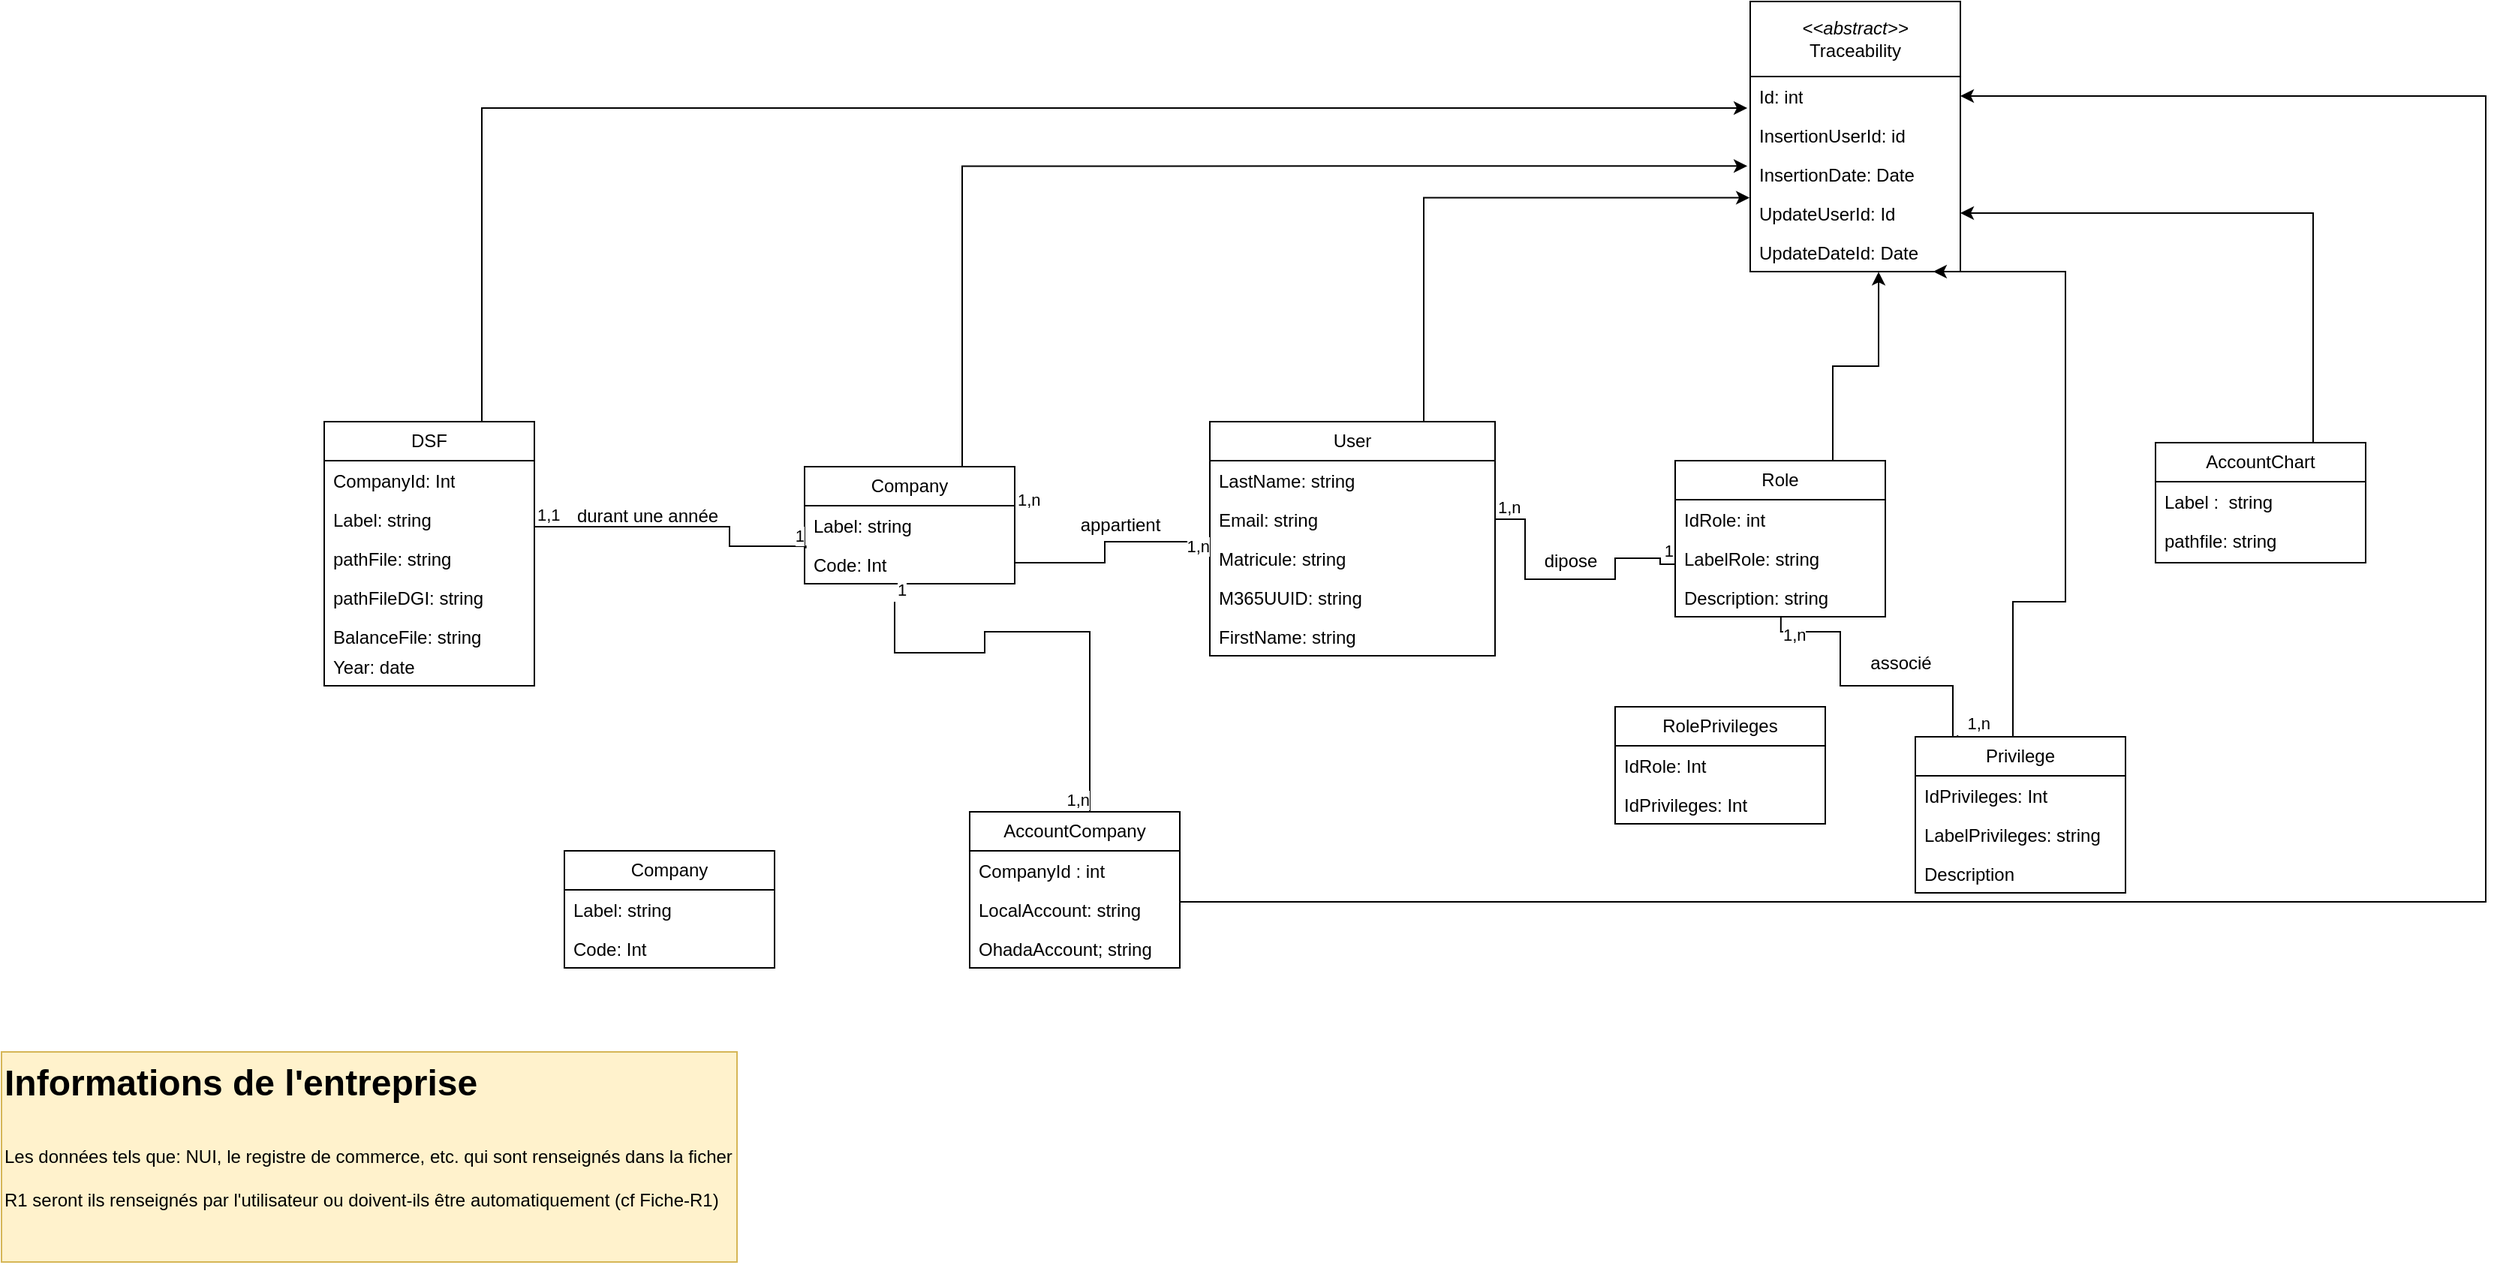 <mxfile version="26.0.6" pages="2">
  <diagram name="Diagramme_classe" id="7MDsHlNS_oWnuv8b-3D8">
    <mxGraphModel dx="3370" dy="1424" grid="1" gridSize="10" guides="1" tooltips="1" connect="1" arrows="1" fold="1" page="1" pageScale="1" pageWidth="850" pageHeight="1100" math="0" shadow="0">
      <root>
        <mxCell id="0" />
        <mxCell id="1" parent="0" />
        <mxCell id="QVOoM_U937RfzUmHjGtb-1" value="User" style="swimlane;fontStyle=0;childLayout=stackLayout;horizontal=1;startSize=26;fillColor=none;horizontalStack=0;resizeParent=1;resizeParentMax=0;resizeLast=0;collapsible=1;marginBottom=0;whiteSpace=wrap;html=1;" parent="1" vertex="1">
          <mxGeometry x="10" y="300" width="190" height="156" as="geometry">
            <mxRectangle x="90" y="150" width="70" height="30" as="alternateBounds" />
          </mxGeometry>
        </mxCell>
        <mxCell id="QVOoM_U937RfzUmHjGtb-3" value="LastName: string" style="text;strokeColor=none;fillColor=none;align=left;verticalAlign=top;spacingLeft=4;spacingRight=4;overflow=hidden;rotatable=0;points=[[0,0.5],[1,0.5]];portConstraint=eastwest;whiteSpace=wrap;html=1;" parent="QVOoM_U937RfzUmHjGtb-1" vertex="1">
          <mxGeometry y="26" width="190" height="26" as="geometry" />
        </mxCell>
        <mxCell id="QVOoM_U937RfzUmHjGtb-4" value="Email: string" style="text;strokeColor=none;fillColor=none;align=left;verticalAlign=top;spacingLeft=4;spacingRight=4;overflow=hidden;rotatable=0;points=[[0,0.5],[1,0.5]];portConstraint=eastwest;whiteSpace=wrap;html=1;" parent="QVOoM_U937RfzUmHjGtb-1" vertex="1">
          <mxGeometry y="52" width="190" height="26" as="geometry" />
        </mxCell>
        <mxCell id="QVOoM_U937RfzUmHjGtb-5" value="Matricule: string" style="text;strokeColor=none;fillColor=none;align=left;verticalAlign=top;spacingLeft=4;spacingRight=4;overflow=hidden;rotatable=0;points=[[0,0.5],[1,0.5]];portConstraint=eastwest;whiteSpace=wrap;html=1;" parent="QVOoM_U937RfzUmHjGtb-1" vertex="1">
          <mxGeometry y="78" width="190" height="26" as="geometry" />
        </mxCell>
        <mxCell id="QVOoM_U937RfzUmHjGtb-6" value="M365UUID: string" style="text;strokeColor=none;fillColor=none;align=left;verticalAlign=top;spacingLeft=4;spacingRight=4;overflow=hidden;rotatable=0;points=[[0,0.5],[1,0.5]];portConstraint=eastwest;whiteSpace=wrap;html=1;" parent="QVOoM_U937RfzUmHjGtb-1" vertex="1">
          <mxGeometry y="104" width="190" height="26" as="geometry" />
        </mxCell>
        <mxCell id="QVOoM_U937RfzUmHjGtb-7" value="FirstName: string" style="text;strokeColor=none;fillColor=none;align=left;verticalAlign=top;spacingLeft=4;spacingRight=4;overflow=hidden;rotatable=0;points=[[0,0.5],[1,0.5]];portConstraint=eastwest;whiteSpace=wrap;html=1;" parent="QVOoM_U937RfzUmHjGtb-1" vertex="1">
          <mxGeometry y="130" width="190" height="26" as="geometry" />
        </mxCell>
        <mxCell id="QVOoM_U937RfzUmHjGtb-8" value="Company" style="swimlane;fontStyle=0;childLayout=stackLayout;horizontal=1;startSize=26;fillColor=none;horizontalStack=0;resizeParent=1;resizeParentMax=0;resizeLast=0;collapsible=1;marginBottom=0;whiteSpace=wrap;html=1;" parent="1" vertex="1">
          <mxGeometry x="-260" y="330" width="140" height="78" as="geometry" />
        </mxCell>
        <mxCell id="QVOoM_U937RfzUmHjGtb-9" value="Label: string" style="text;strokeColor=none;fillColor=none;align=left;verticalAlign=top;spacingLeft=4;spacingRight=4;overflow=hidden;rotatable=0;points=[[0,0.5],[1,0.5]];portConstraint=eastwest;whiteSpace=wrap;html=1;" parent="QVOoM_U937RfzUmHjGtb-8" vertex="1">
          <mxGeometry y="26" width="140" height="26" as="geometry" />
        </mxCell>
        <mxCell id="QVOoM_U937RfzUmHjGtb-10" value="Code: Int" style="text;strokeColor=none;fillColor=none;align=left;verticalAlign=top;spacingLeft=4;spacingRight=4;overflow=hidden;rotatable=0;points=[[0,0.5],[1,0.5]];portConstraint=eastwest;whiteSpace=wrap;html=1;" parent="QVOoM_U937RfzUmHjGtb-8" vertex="1">
          <mxGeometry y="52" width="140" height="26" as="geometry" />
        </mxCell>
        <mxCell id="QVOoM_U937RfzUmHjGtb-15" value="Role" style="swimlane;fontStyle=0;childLayout=stackLayout;horizontal=1;startSize=26;fillColor=none;horizontalStack=0;resizeParent=1;resizeParentMax=0;resizeLast=0;collapsible=1;marginBottom=0;whiteSpace=wrap;html=1;" parent="1" vertex="1">
          <mxGeometry x="320" y="326" width="140" height="104" as="geometry" />
        </mxCell>
        <mxCell id="QVOoM_U937RfzUmHjGtb-16" value="IdRole: int" style="text;strokeColor=none;fillColor=none;align=left;verticalAlign=top;spacingLeft=4;spacingRight=4;overflow=hidden;rotatable=0;points=[[0,0.5],[1,0.5]];portConstraint=eastwest;whiteSpace=wrap;html=1;" parent="QVOoM_U937RfzUmHjGtb-15" vertex="1">
          <mxGeometry y="26" width="140" height="26" as="geometry" />
        </mxCell>
        <mxCell id="QVOoM_U937RfzUmHjGtb-36" value="LabelRole: string" style="text;strokeColor=none;fillColor=none;align=left;verticalAlign=top;spacingLeft=4;spacingRight=4;overflow=hidden;rotatable=0;points=[[0,0.5],[1,0.5]];portConstraint=eastwest;whiteSpace=wrap;html=1;" parent="QVOoM_U937RfzUmHjGtb-15" vertex="1">
          <mxGeometry y="52" width="140" height="26" as="geometry" />
        </mxCell>
        <mxCell id="QVOoM_U937RfzUmHjGtb-17" value="Description: string" style="text;strokeColor=none;fillColor=none;align=left;verticalAlign=top;spacingLeft=4;spacingRight=4;overflow=hidden;rotatable=0;points=[[0,0.5],[1,0.5]];portConstraint=eastwest;whiteSpace=wrap;html=1;" parent="QVOoM_U937RfzUmHjGtb-15" vertex="1">
          <mxGeometry y="78" width="140" height="26" as="geometry" />
        </mxCell>
        <mxCell id="UM3PU0FHHRPpxxZCHTmH-22" style="edgeStyle=orthogonalEdgeStyle;rounded=0;orthogonalLoop=1;jettySize=auto;html=1;exitX=0.75;exitY=0;exitDx=0;exitDy=0;entryX=0.871;entryY=1;entryDx=0;entryDy=0;entryPerimeter=0;" parent="1" source="QVOoM_U937RfzUmHjGtb-22" target="QVOoM_U937RfzUmHjGtb-48" edge="1">
          <mxGeometry relative="1" as="geometry">
            <Array as="points">
              <mxPoint x="545" y="420" />
              <mxPoint x="580" y="420" />
              <mxPoint x="580" y="200" />
            </Array>
          </mxGeometry>
        </mxCell>
        <mxCell id="QVOoM_U937RfzUmHjGtb-22" value="Privilege" style="swimlane;fontStyle=0;childLayout=stackLayout;horizontal=1;startSize=26;fillColor=none;horizontalStack=0;resizeParent=1;resizeParentMax=0;resizeLast=0;collapsible=1;marginBottom=0;whiteSpace=wrap;html=1;" parent="1" vertex="1">
          <mxGeometry x="480" y="510" width="140" height="104" as="geometry" />
        </mxCell>
        <mxCell id="QVOoM_U937RfzUmHjGtb-23" value="IdPrivileges: Int" style="text;strokeColor=none;fillColor=none;align=left;verticalAlign=top;spacingLeft=4;spacingRight=4;overflow=hidden;rotatable=0;points=[[0,0.5],[1,0.5]];portConstraint=eastwest;whiteSpace=wrap;html=1;" parent="QVOoM_U937RfzUmHjGtb-22" vertex="1">
          <mxGeometry y="26" width="140" height="26" as="geometry" />
        </mxCell>
        <mxCell id="QVOoM_U937RfzUmHjGtb-37" value="LabelPrivileges: string" style="text;strokeColor=none;fillColor=none;align=left;verticalAlign=top;spacingLeft=4;spacingRight=4;overflow=hidden;rotatable=0;points=[[0,0.5],[1,0.5]];portConstraint=eastwest;whiteSpace=wrap;html=1;" parent="QVOoM_U937RfzUmHjGtb-22" vertex="1">
          <mxGeometry y="52" width="140" height="26" as="geometry" />
        </mxCell>
        <mxCell id="QVOoM_U937RfzUmHjGtb-24" value="Description" style="text;strokeColor=none;fillColor=none;align=left;verticalAlign=top;spacingLeft=4;spacingRight=4;overflow=hidden;rotatable=0;points=[[0,0.5],[1,0.5]];portConstraint=eastwest;whiteSpace=wrap;html=1;" parent="QVOoM_U937RfzUmHjGtb-22" vertex="1">
          <mxGeometry y="78" width="140" height="26" as="geometry" />
        </mxCell>
        <mxCell id="QVOoM_U937RfzUmHjGtb-29" value="RolePrivileges" style="swimlane;fontStyle=0;childLayout=stackLayout;horizontal=1;startSize=26;fillColor=none;horizontalStack=0;resizeParent=1;resizeParentMax=0;resizeLast=0;collapsible=1;marginBottom=0;whiteSpace=wrap;html=1;" parent="1" vertex="1">
          <mxGeometry x="280" y="490" width="140" height="78" as="geometry" />
        </mxCell>
        <mxCell id="QVOoM_U937RfzUmHjGtb-30" value="IdRole: Int" style="text;strokeColor=none;fillColor=none;align=left;verticalAlign=top;spacingLeft=4;spacingRight=4;overflow=hidden;rotatable=0;points=[[0,0.5],[1,0.5]];portConstraint=eastwest;whiteSpace=wrap;html=1;" parent="QVOoM_U937RfzUmHjGtb-29" vertex="1">
          <mxGeometry y="26" width="140" height="26" as="geometry" />
        </mxCell>
        <mxCell id="QVOoM_U937RfzUmHjGtb-31" value="IdPrivileges: Int" style="text;strokeColor=none;fillColor=none;align=left;verticalAlign=top;spacingLeft=4;spacingRight=4;overflow=hidden;rotatable=0;points=[[0,0.5],[1,0.5]];portConstraint=eastwest;whiteSpace=wrap;html=1;" parent="QVOoM_U937RfzUmHjGtb-29" vertex="1">
          <mxGeometry y="52" width="140" height="26" as="geometry" />
        </mxCell>
        <mxCell id="QVOoM_U937RfzUmHjGtb-43" value="&lt;div&gt;&lt;i&gt;&amp;lt;&amp;lt;abstract&amp;gt;&amp;gt;&lt;/i&gt;&lt;br&gt;&lt;/div&gt;Traceability" style="swimlane;fontStyle=0;childLayout=stackLayout;horizontal=1;startSize=50;fillColor=none;horizontalStack=0;resizeParent=1;resizeParentMax=0;resizeLast=0;collapsible=1;marginBottom=0;whiteSpace=wrap;html=1;" parent="1" vertex="1">
          <mxGeometry x="370" y="20" width="140" height="180" as="geometry" />
        </mxCell>
        <mxCell id="QVOoM_U937RfzUmHjGtb-44" value="Id: int" style="text;strokeColor=none;fillColor=none;align=left;verticalAlign=top;spacingLeft=4;spacingRight=4;overflow=hidden;rotatable=0;points=[[0,0.5],[1,0.5]];portConstraint=eastwest;whiteSpace=wrap;html=1;" parent="QVOoM_U937RfzUmHjGtb-43" vertex="1">
          <mxGeometry y="50" width="140" height="26" as="geometry" />
        </mxCell>
        <mxCell id="QVOoM_U937RfzUmHjGtb-45" value="InsertionUserId: id" style="text;strokeColor=none;fillColor=none;align=left;verticalAlign=top;spacingLeft=4;spacingRight=4;overflow=hidden;rotatable=0;points=[[0,0.5],[1,0.5]];portConstraint=eastwest;whiteSpace=wrap;html=1;" parent="QVOoM_U937RfzUmHjGtb-43" vertex="1">
          <mxGeometry y="76" width="140" height="26" as="geometry" />
        </mxCell>
        <mxCell id="QVOoM_U937RfzUmHjGtb-46" value="InsertionDate: Date" style="text;strokeColor=none;fillColor=none;align=left;verticalAlign=top;spacingLeft=4;spacingRight=4;overflow=hidden;rotatable=0;points=[[0,0.5],[1,0.5]];portConstraint=eastwest;whiteSpace=wrap;html=1;" parent="QVOoM_U937RfzUmHjGtb-43" vertex="1">
          <mxGeometry y="102" width="140" height="26" as="geometry" />
        </mxCell>
        <mxCell id="QVOoM_U937RfzUmHjGtb-47" value="UpdateUserId: Id" style="text;strokeColor=none;fillColor=none;align=left;verticalAlign=top;spacingLeft=4;spacingRight=4;overflow=hidden;rotatable=0;points=[[0,0.5],[1,0.5]];portConstraint=eastwest;whiteSpace=wrap;html=1;" parent="QVOoM_U937RfzUmHjGtb-43" vertex="1">
          <mxGeometry y="128" width="140" height="26" as="geometry" />
        </mxCell>
        <mxCell id="QVOoM_U937RfzUmHjGtb-48" value="UpdateDateId: Date" style="text;strokeColor=none;fillColor=none;align=left;verticalAlign=top;spacingLeft=4;spacingRight=4;overflow=hidden;rotatable=0;points=[[0,0.5],[1,0.5]];portConstraint=eastwest;whiteSpace=wrap;html=1;" parent="QVOoM_U937RfzUmHjGtb-43" vertex="1">
          <mxGeometry y="154" width="140" height="26" as="geometry" />
        </mxCell>
        <mxCell id="QVOoM_U937RfzUmHjGtb-49" value="DSF" style="swimlane;fontStyle=0;childLayout=stackLayout;horizontal=1;startSize=26;fillColor=none;horizontalStack=0;resizeParent=1;resizeParentMax=0;resizeLast=0;collapsible=1;marginBottom=0;whiteSpace=wrap;html=1;" parent="1" vertex="1">
          <mxGeometry x="-580" y="300" width="140" height="176" as="geometry" />
        </mxCell>
        <mxCell id="QVOoM_U937RfzUmHjGtb-50" value="CompanyId: Int" style="text;strokeColor=none;fillColor=none;align=left;verticalAlign=top;spacingLeft=4;spacingRight=4;overflow=hidden;rotatable=0;points=[[0,0.5],[1,0.5]];portConstraint=eastwest;whiteSpace=wrap;html=1;" parent="QVOoM_U937RfzUmHjGtb-49" vertex="1">
          <mxGeometry y="26" width="140" height="26" as="geometry" />
        </mxCell>
        <mxCell id="QVOoM_U937RfzUmHjGtb-51" value="Label: string" style="text;strokeColor=none;fillColor=none;align=left;verticalAlign=top;spacingLeft=4;spacingRight=4;overflow=hidden;rotatable=0;points=[[0,0.5],[1,0.5]];portConstraint=eastwest;whiteSpace=wrap;html=1;" parent="QVOoM_U937RfzUmHjGtb-49" vertex="1">
          <mxGeometry y="52" width="140" height="26" as="geometry" />
        </mxCell>
        <mxCell id="QVOoM_U937RfzUmHjGtb-52" value="pathFile: string" style="text;strokeColor=none;fillColor=none;align=left;verticalAlign=top;spacingLeft=4;spacingRight=4;overflow=hidden;rotatable=0;points=[[0,0.5],[1,0.5]];portConstraint=eastwest;whiteSpace=wrap;html=1;" parent="QVOoM_U937RfzUmHjGtb-49" vertex="1">
          <mxGeometry y="78" width="140" height="26" as="geometry" />
        </mxCell>
        <mxCell id="QVOoM_U937RfzUmHjGtb-53" value="pathFileDGI: string" style="text;strokeColor=none;fillColor=none;align=left;verticalAlign=top;spacingLeft=4;spacingRight=4;overflow=hidden;rotatable=0;points=[[0,0.5],[1,0.5]];portConstraint=eastwest;whiteSpace=wrap;html=1;" parent="QVOoM_U937RfzUmHjGtb-49" vertex="1">
          <mxGeometry y="104" width="140" height="26" as="geometry" />
        </mxCell>
        <mxCell id="QVOoM_U937RfzUmHjGtb-54" value="BalanceFile: string" style="text;strokeColor=none;fillColor=none;align=left;verticalAlign=top;spacingLeft=4;spacingRight=4;overflow=hidden;rotatable=0;points=[[0,0.5],[1,0.5]];portConstraint=eastwest;whiteSpace=wrap;html=1;" parent="QVOoM_U937RfzUmHjGtb-49" vertex="1">
          <mxGeometry y="130" width="140" height="20" as="geometry" />
        </mxCell>
        <mxCell id="QVOoM_U937RfzUmHjGtb-55" value="Year: date" style="text;strokeColor=none;fillColor=none;align=left;verticalAlign=top;spacingLeft=4;spacingRight=4;overflow=hidden;rotatable=0;points=[[0,0.5],[1,0.5]];portConstraint=eastwest;whiteSpace=wrap;html=1;" parent="QVOoM_U937RfzUmHjGtb-49" vertex="1">
          <mxGeometry y="150" width="140" height="26" as="geometry" />
        </mxCell>
        <mxCell id="QVOoM_U937RfzUmHjGtb-59" value="AccountCompany" style="swimlane;fontStyle=0;childLayout=stackLayout;horizontal=1;startSize=26;fillColor=none;horizontalStack=0;resizeParent=1;resizeParentMax=0;resizeLast=0;collapsible=1;marginBottom=0;whiteSpace=wrap;html=1;" parent="1" vertex="1">
          <mxGeometry x="-150" y="560" width="140" height="104" as="geometry" />
        </mxCell>
        <mxCell id="QVOoM_U937RfzUmHjGtb-60" value="CompanyId : int" style="text;strokeColor=none;fillColor=none;align=left;verticalAlign=top;spacingLeft=4;spacingRight=4;overflow=hidden;rotatable=0;points=[[0,0.5],[1,0.5]];portConstraint=eastwest;whiteSpace=wrap;html=1;" parent="QVOoM_U937RfzUmHjGtb-59" vertex="1">
          <mxGeometry y="26" width="140" height="26" as="geometry" />
        </mxCell>
        <mxCell id="QVOoM_U937RfzUmHjGtb-61" value="LocalAccount: string" style="text;strokeColor=none;fillColor=none;align=left;verticalAlign=top;spacingLeft=4;spacingRight=4;overflow=hidden;rotatable=0;points=[[0,0.5],[1,0.5]];portConstraint=eastwest;whiteSpace=wrap;html=1;" parent="QVOoM_U937RfzUmHjGtb-59" vertex="1">
          <mxGeometry y="52" width="140" height="26" as="geometry" />
        </mxCell>
        <mxCell id="QVOoM_U937RfzUmHjGtb-62" value="OhadaAccount; string" style="text;strokeColor=none;fillColor=none;align=left;verticalAlign=top;spacingLeft=4;spacingRight=4;overflow=hidden;rotatable=0;points=[[0,0.5],[1,0.5]];portConstraint=eastwest;whiteSpace=wrap;html=1;" parent="QVOoM_U937RfzUmHjGtb-59" vertex="1">
          <mxGeometry y="78" width="140" height="26" as="geometry" />
        </mxCell>
        <mxCell id="UM3PU0FHHRPpxxZCHTmH-19" style="edgeStyle=orthogonalEdgeStyle;rounded=0;orthogonalLoop=1;jettySize=auto;html=1;exitX=0.75;exitY=0;exitDx=0;exitDy=0;entryX=1;entryY=0.5;entryDx=0;entryDy=0;" parent="1" source="QVOoM_U937RfzUmHjGtb-64" target="QVOoM_U937RfzUmHjGtb-47" edge="1">
          <mxGeometry relative="1" as="geometry" />
        </mxCell>
        <mxCell id="QVOoM_U937RfzUmHjGtb-64" value="AccountChart" style="swimlane;fontStyle=0;childLayout=stackLayout;horizontal=1;startSize=26;fillColor=none;horizontalStack=0;resizeParent=1;resizeParentMax=0;resizeLast=0;collapsible=1;marginBottom=0;whiteSpace=wrap;html=1;" parent="1" vertex="1">
          <mxGeometry x="640" y="314" width="140" height="80" as="geometry" />
        </mxCell>
        <mxCell id="QVOoM_U937RfzUmHjGtb-65" value="Label :&amp;nbsp; string" style="text;strokeColor=none;fillColor=none;align=left;verticalAlign=top;spacingLeft=4;spacingRight=4;overflow=hidden;rotatable=0;points=[[0,0.5],[1,0.5]];portConstraint=eastwest;whiteSpace=wrap;html=1;" parent="QVOoM_U937RfzUmHjGtb-64" vertex="1">
          <mxGeometry y="26" width="140" height="26" as="geometry" />
        </mxCell>
        <mxCell id="QVOoM_U937RfzUmHjGtb-66" value="pathfile: string" style="text;strokeColor=none;fillColor=none;align=left;verticalAlign=top;spacingLeft=4;spacingRight=4;overflow=hidden;rotatable=0;points=[[0,0.5],[1,0.5]];portConstraint=eastwest;whiteSpace=wrap;html=1;" parent="QVOoM_U937RfzUmHjGtb-64" vertex="1">
          <mxGeometry y="52" width="140" height="28" as="geometry" />
        </mxCell>
        <mxCell id="UM3PU0FHHRPpxxZCHTmH-20" style="edgeStyle=orthogonalEdgeStyle;rounded=0;orthogonalLoop=1;jettySize=auto;html=1;exitX=1;exitY=0.5;exitDx=0;exitDy=0;entryX=1;entryY=0.5;entryDx=0;entryDy=0;" parent="1" source="QVOoM_U937RfzUmHjGtb-61" target="QVOoM_U937RfzUmHjGtb-44" edge="1">
          <mxGeometry relative="1" as="geometry">
            <Array as="points">
              <mxPoint x="-10" y="620" />
              <mxPoint x="860" y="620" />
              <mxPoint x="860" y="83" />
            </Array>
          </mxGeometry>
        </mxCell>
        <mxCell id="UM3PU0FHHRPpxxZCHTmH-21" style="edgeStyle=orthogonalEdgeStyle;rounded=0;orthogonalLoop=1;jettySize=auto;html=1;exitX=0.75;exitY=0;exitDx=0;exitDy=0;entryX=0.611;entryY=1.007;entryDx=0;entryDy=0;entryPerimeter=0;" parent="1" source="QVOoM_U937RfzUmHjGtb-15" target="QVOoM_U937RfzUmHjGtb-48" edge="1">
          <mxGeometry relative="1" as="geometry" />
        </mxCell>
        <mxCell id="UM3PU0FHHRPpxxZCHTmH-23" style="edgeStyle=orthogonalEdgeStyle;rounded=0;orthogonalLoop=1;jettySize=auto;html=1;exitX=0.75;exitY=0;exitDx=0;exitDy=0;entryX=-0.003;entryY=0.106;entryDx=0;entryDy=0;entryPerimeter=0;" parent="1" source="QVOoM_U937RfzUmHjGtb-1" target="QVOoM_U937RfzUmHjGtb-47" edge="1">
          <mxGeometry relative="1" as="geometry" />
        </mxCell>
        <mxCell id="UM3PU0FHHRPpxxZCHTmH-24" style="edgeStyle=orthogonalEdgeStyle;rounded=0;orthogonalLoop=1;jettySize=auto;html=1;exitX=0.75;exitY=0;exitDx=0;exitDy=0;entryX=-0.014;entryY=0.295;entryDx=0;entryDy=0;entryPerimeter=0;" parent="1" source="QVOoM_U937RfzUmHjGtb-8" target="QVOoM_U937RfzUmHjGtb-46" edge="1">
          <mxGeometry relative="1" as="geometry" />
        </mxCell>
        <mxCell id="UM3PU0FHHRPpxxZCHTmH-25" style="edgeStyle=orthogonalEdgeStyle;rounded=0;orthogonalLoop=1;jettySize=auto;html=1;exitX=0.75;exitY=0;exitDx=0;exitDy=0;entryX=-0.014;entryY=0.808;entryDx=0;entryDy=0;entryPerimeter=0;" parent="1" source="QVOoM_U937RfzUmHjGtb-49" target="QVOoM_U937RfzUmHjGtb-44" edge="1">
          <mxGeometry relative="1" as="geometry" />
        </mxCell>
        <mxCell id="UM3PU0FHHRPpxxZCHTmH-26" value="" style="endArrow=none;html=1;edgeStyle=orthogonalEdgeStyle;rounded=0;entryX=0;entryY=0.5;entryDx=0;entryDy=0;exitX=1;exitY=0.154;exitDx=0;exitDy=0;exitPerimeter=0;" parent="1" source="QVOoM_U937RfzUmHjGtb-9" target="QVOoM_U937RfzUmHjGtb-5" edge="1">
          <mxGeometry relative="1" as="geometry">
            <mxPoint x="-120" y="380" as="sourcePoint" />
            <mxPoint x="20" y="394" as="targetPoint" />
            <Array as="points">
              <mxPoint x="-120" y="394" />
              <mxPoint x="-60" y="394" />
              <mxPoint x="-60" y="380" />
              <mxPoint x="10" y="380" />
            </Array>
          </mxGeometry>
        </mxCell>
        <mxCell id="UM3PU0FHHRPpxxZCHTmH-27" value="1,n" style="edgeLabel;resizable=0;html=1;align=left;verticalAlign=bottom;" parent="UM3PU0FHHRPpxxZCHTmH-26" connectable="0" vertex="1">
          <mxGeometry x="-1" relative="1" as="geometry" />
        </mxCell>
        <mxCell id="UM3PU0FHHRPpxxZCHTmH-28" value="1,n" style="edgeLabel;resizable=0;html=1;align=right;verticalAlign=bottom;" parent="UM3PU0FHHRPpxxZCHTmH-26" connectable="0" vertex="1">
          <mxGeometry x="1" relative="1" as="geometry" />
        </mxCell>
        <mxCell id="UM3PU0FHHRPpxxZCHTmH-30" value="" style="endArrow=none;html=1;edgeStyle=orthogonalEdgeStyle;rounded=0;exitX=1;exitY=0.154;exitDx=0;exitDy=0;exitPerimeter=0;" parent="1" target="QVOoM_U937RfzUmHjGtb-59" edge="1">
          <mxGeometry relative="1" as="geometry">
            <mxPoint x="-200" y="420" as="sourcePoint" />
            <mxPoint x="-70" y="451" as="targetPoint" />
            <Array as="points">
              <mxPoint x="-200" y="454" />
              <mxPoint x="-140" y="454" />
              <mxPoint x="-140" y="440" />
              <mxPoint x="-70" y="440" />
            </Array>
          </mxGeometry>
        </mxCell>
        <mxCell id="UM3PU0FHHRPpxxZCHTmH-31" value="1" style="edgeLabel;resizable=0;html=1;align=left;verticalAlign=bottom;" parent="UM3PU0FHHRPpxxZCHTmH-30" connectable="0" vertex="1">
          <mxGeometry x="-1" relative="1" as="geometry" />
        </mxCell>
        <mxCell id="UM3PU0FHHRPpxxZCHTmH-32" value="1,n" style="edgeLabel;resizable=0;html=1;align=right;verticalAlign=bottom;" parent="UM3PU0FHHRPpxxZCHTmH-30" connectable="0" vertex="1">
          <mxGeometry x="1" relative="1" as="geometry" />
        </mxCell>
        <mxCell id="UM3PU0FHHRPpxxZCHTmH-33" value="" style="endArrow=none;html=1;edgeStyle=orthogonalEdgeStyle;rounded=0;exitX=1;exitY=0.154;exitDx=0;exitDy=0;exitPerimeter=0;entryX=0.006;entryY=1.092;entryDx=0;entryDy=0;entryPerimeter=0;" parent="1" target="QVOoM_U937RfzUmHjGtb-9" edge="1">
          <mxGeometry relative="1" as="geometry">
            <mxPoint x="-440" y="370" as="sourcePoint" />
            <mxPoint x="-310" y="510" as="targetPoint" />
            <Array as="points">
              <mxPoint x="-310" y="370" />
              <mxPoint x="-310" y="383" />
              <mxPoint x="-259" y="383" />
            </Array>
          </mxGeometry>
        </mxCell>
        <mxCell id="UM3PU0FHHRPpxxZCHTmH-34" value="1,1" style="edgeLabel;resizable=0;html=1;align=left;verticalAlign=bottom;" parent="UM3PU0FHHRPpxxZCHTmH-33" connectable="0" vertex="1">
          <mxGeometry x="-1" relative="1" as="geometry" />
        </mxCell>
        <mxCell id="UM3PU0FHHRPpxxZCHTmH-35" value="1" style="edgeLabel;resizable=0;html=1;align=right;verticalAlign=bottom;" parent="UM3PU0FHHRPpxxZCHTmH-33" connectable="0" vertex="1">
          <mxGeometry x="1" relative="1" as="geometry" />
        </mxCell>
        <mxCell id="UM3PU0FHHRPpxxZCHTmH-39" value="durant une année" style="text;html=1;align=center;verticalAlign=middle;resizable=0;points=[];autosize=1;strokeColor=none;fillColor=none;" parent="1" vertex="1">
          <mxGeometry x="-425" y="348" width="120" height="30" as="geometry" />
        </mxCell>
        <mxCell id="UM3PU0FHHRPpxxZCHTmH-40" value="" style="endArrow=none;html=1;edgeStyle=orthogonalEdgeStyle;rounded=0;entryX=-0.001;entryY=0.641;entryDx=0;entryDy=0;exitX=1;exitY=0.5;exitDx=0;exitDy=0;entryPerimeter=0;" parent="1" source="QVOoM_U937RfzUmHjGtb-4" target="QVOoM_U937RfzUmHjGtb-36" edge="1">
          <mxGeometry relative="1" as="geometry">
            <mxPoint x="220" y="370.97" as="sourcePoint" />
            <mxPoint x="350" y="401.97" as="targetPoint" />
            <Array as="points">
              <mxPoint x="220" y="365" />
              <mxPoint x="220" y="405" />
              <mxPoint x="280" y="405" />
              <mxPoint x="280" y="391" />
              <mxPoint x="310" y="391" />
              <mxPoint x="310" y="395" />
              <mxPoint x="320" y="395" />
            </Array>
          </mxGeometry>
        </mxCell>
        <mxCell id="UM3PU0FHHRPpxxZCHTmH-41" value="1,n" style="edgeLabel;resizable=0;html=1;align=left;verticalAlign=bottom;" parent="UM3PU0FHHRPpxxZCHTmH-40" connectable="0" vertex="1">
          <mxGeometry x="-1" relative="1" as="geometry" />
        </mxCell>
        <mxCell id="UM3PU0FHHRPpxxZCHTmH-42" value="1" style="edgeLabel;resizable=0;html=1;align=right;verticalAlign=bottom;" parent="UM3PU0FHHRPpxxZCHTmH-40" connectable="0" vertex="1">
          <mxGeometry x="1" relative="1" as="geometry" />
        </mxCell>
        <mxCell id="UM3PU0FHHRPpxxZCHTmH-43" value="" style="endArrow=none;html=1;edgeStyle=orthogonalEdgeStyle;rounded=0;entryX=0.201;entryY=-0.01;entryDx=0;entryDy=0;exitX=0.503;exitY=0.979;exitDx=0;exitDy=0;exitPerimeter=0;entryPerimeter=0;" parent="1" source="QVOoM_U937RfzUmHjGtb-17" target="QVOoM_U937RfzUmHjGtb-22" edge="1">
          <mxGeometry relative="1" as="geometry">
            <mxPoint x="375" y="456" as="sourcePoint" />
            <mxPoint x="505" y="487" as="targetPoint" />
            <Array as="points">
              <mxPoint x="390" y="440" />
              <mxPoint x="430" y="440" />
              <mxPoint x="430" y="476" />
              <mxPoint x="505" y="476" />
              <mxPoint x="505" y="510" />
              <mxPoint x="508" y="510" />
            </Array>
          </mxGeometry>
        </mxCell>
        <mxCell id="UM3PU0FHHRPpxxZCHTmH-44" value="1,n" style="edgeLabel;resizable=0;html=1;align=left;verticalAlign=bottom;" parent="UM3PU0FHHRPpxxZCHTmH-43" connectable="0" vertex="1">
          <mxGeometry x="-1" relative="1" as="geometry">
            <mxPoint y="21" as="offset" />
          </mxGeometry>
        </mxCell>
        <mxCell id="UM3PU0FHHRPpxxZCHTmH-45" value="1,n" style="edgeLabel;resizable=0;html=1;align=right;verticalAlign=bottom;" parent="UM3PU0FHHRPpxxZCHTmH-43" connectable="0" vertex="1">
          <mxGeometry x="1" relative="1" as="geometry">
            <mxPoint x="22" y="1" as="offset" />
          </mxGeometry>
        </mxCell>
        <mxCell id="UM3PU0FHHRPpxxZCHTmH-46" value="dipose" style="text;html=1;align=center;verticalAlign=middle;resizable=0;points=[];autosize=1;strokeColor=none;fillColor=none;" parent="1" vertex="1">
          <mxGeometry x="220" y="378" width="60" height="30" as="geometry" />
        </mxCell>
        <mxCell id="UM3PU0FHHRPpxxZCHTmH-47" value="associé" style="text;html=1;align=center;verticalAlign=middle;resizable=0;points=[];autosize=1;strokeColor=none;fillColor=none;" parent="1" vertex="1">
          <mxGeometry x="440" y="446" width="60" height="30" as="geometry" />
        </mxCell>
        <mxCell id="UM3PU0FHHRPpxxZCHTmH-48" value="appartient" style="text;html=1;align=center;verticalAlign=middle;resizable=0;points=[];autosize=1;strokeColor=none;fillColor=none;" parent="1" vertex="1">
          <mxGeometry x="-90" y="354" width="80" height="30" as="geometry" />
        </mxCell>
        <mxCell id="UM3PU0FHHRPpxxZCHTmH-50" value="Company" style="swimlane;fontStyle=0;childLayout=stackLayout;horizontal=1;startSize=26;fillColor=none;horizontalStack=0;resizeParent=1;resizeParentMax=0;resizeLast=0;collapsible=1;marginBottom=0;whiteSpace=wrap;html=1;" parent="1" vertex="1">
          <mxGeometry x="-420" y="586" width="140" height="78" as="geometry" />
        </mxCell>
        <mxCell id="UM3PU0FHHRPpxxZCHTmH-51" value="Label: string" style="text;strokeColor=none;fillColor=none;align=left;verticalAlign=top;spacingLeft=4;spacingRight=4;overflow=hidden;rotatable=0;points=[[0,0.5],[1,0.5]];portConstraint=eastwest;whiteSpace=wrap;html=1;" parent="UM3PU0FHHRPpxxZCHTmH-50" vertex="1">
          <mxGeometry y="26" width="140" height="26" as="geometry" />
        </mxCell>
        <mxCell id="UM3PU0FHHRPpxxZCHTmH-52" value="Code: Int" style="text;strokeColor=none;fillColor=none;align=left;verticalAlign=top;spacingLeft=4;spacingRight=4;overflow=hidden;rotatable=0;points=[[0,0.5],[1,0.5]];portConstraint=eastwest;whiteSpace=wrap;html=1;" parent="UM3PU0FHHRPpxxZCHTmH-50" vertex="1">
          <mxGeometry y="52" width="140" height="26" as="geometry" />
        </mxCell>
        <mxCell id="UM3PU0FHHRPpxxZCHTmH-54" value="&lt;h1 style=&quot;margin-top: 0px;&quot;&gt;&lt;span style=&quot;background-color: transparent; color: light-dark(rgb(0, 0, 0), rgb(255, 255, 255));&quot;&gt;Informations de l&#39;entreprise&lt;/span&gt;&lt;/h1&gt;&lt;h1 style=&quot;margin-top: 0px;&quot;&gt;&lt;span style=&quot;background-color: transparent; color: light-dark(rgb(0, 0, 0), rgb(255, 255, 255)); font-size: 12px; font-weight: normal;&quot;&gt;Les données tels que: NUI, le registre de commerce, etc. qui sont renseignés dans la ficher R1 seront ils renseignés par l&#39;utilisateur ou doivent-ils être automatiquement (cf Fiche-R1)&amp;nbsp;&amp;nbsp;&lt;/span&gt;&lt;/h1&gt;" style="text;html=1;whiteSpace=wrap;overflow=hidden;rounded=0;fillColor=#fff2cc;strokeColor=#d6b656;" parent="1" vertex="1">
          <mxGeometry x="-795" y="720" width="490" height="140" as="geometry" />
        </mxCell>
      </root>
    </mxGraphModel>
  </diagram>
  <diagram id="Qf4idlKWJF_sixttktTd" name="Architecture_Auth_Azure_AD_Multi_Apps">
    <mxGraphModel dx="1386" dy="783" grid="1" gridSize="10" guides="1" tooltips="1" connect="1" arrows="1" fold="1" page="1" pageScale="1" pageWidth="850" pageHeight="1100" math="0" shadow="0">
      <root>
        <mxCell id="0" />
        <mxCell id="1" parent="0" />
        <mxCell id="jclQQDMFsEUQar5XZO0B-2" value="" style="rounded=0;whiteSpace=wrap;html=1;fillColor=#dae8fc;strokeColor=#6c8ebf;shadow=1;glass=1;" parent="1" vertex="1">
          <mxGeometry x="30" y="220" width="200" height="440" as="geometry" />
        </mxCell>
        <mxCell id="jclQQDMFsEUQar5XZO0B-3" value="Côté Client" style="text;html=1;align=center;verticalAlign=middle;resizable=0;points=[];autosize=1;strokeColor=none;fillColor=none;fontStyle=0;fontSize=16;fontColor=light-dark(#7b6060, #ededed);" parent="1" vertex="1">
          <mxGeometry x="80" y="230" width="100" height="30" as="geometry" />
        </mxCell>
        <mxCell id="jclQQDMFsEUQar5XZO0B-4" value="App NextJS" style="rounded=0;whiteSpace=wrap;html=1;fillColor=#fff2cc;strokeColor=#d6b656;glass=1;fontStyle=1" parent="1" vertex="1">
          <mxGeometry x="70" y="410" width="120" height="50" as="geometry" />
        </mxCell>
        <mxCell id="jclQQDMFsEUQar5XZO0B-5" value="" style="rounded=0;whiteSpace=wrap;html=1;fillColor=#D4E1F5;strokeColor=none;shadow=1;glass=1;" parent="1" vertex="1">
          <mxGeometry x="386" y="220" width="510" height="150" as="geometry" />
        </mxCell>
        <mxCell id="jclQQDMFsEUQar5XZO0B-6" value="Côté Serveur" style="text;html=1;align=center;verticalAlign=middle;resizable=0;points=[];autosize=1;strokeColor=none;fillColor=none;fontStyle=0;fontSize=16;fontColor=light-dark(#926373, #ededed);" parent="1" vertex="1">
          <mxGeometry x="576" y="222" width="120" height="30" as="geometry" />
        </mxCell>
        <mxCell id="jclQQDMFsEUQar5XZO0B-9" value="" style="group" parent="1" vertex="1" connectable="0">
          <mxGeometry x="451" y="287" width="85" height="60" as="geometry" />
        </mxCell>
        <mxCell id="jclQQDMFsEUQar5XZO0B-7" value="&lt;b&gt;Main API&lt;/b&gt;" style="rounded=0;whiteSpace=wrap;html=1;fillColor=#ffe6cc;strokeColor=none;glass=1;" parent="jclQQDMFsEUQar5XZO0B-9" vertex="1">
          <mxGeometry width="85" height="30" as="geometry" />
        </mxCell>
        <mxCell id="jclQQDMFsEUQar5XZO0B-8" value="ASP .NET CORE" style="rounded=0;whiteSpace=wrap;html=1;fontSize=9;fillColor=none;strokeColor=none;" parent="jclQQDMFsEUQar5XZO0B-9" vertex="1">
          <mxGeometry y="30" width="85" height="30" as="geometry" />
        </mxCell>
        <mxCell id="jclQQDMFsEUQar5XZO0B-10" value="" style="group" parent="1" vertex="1" connectable="0">
          <mxGeometry x="786" y="275" width="85" height="60" as="geometry" />
        </mxCell>
        <mxCell id="jclQQDMFsEUQar5XZO0B-11" value="&lt;b&gt;Local API&lt;/b&gt;" style="rounded=0;whiteSpace=wrap;html=1;strokeColor=none;glass=1;fillColor=#ffe6cc;" parent="jclQQDMFsEUQar5XZO0B-10" vertex="1">
          <mxGeometry width="85" height="30" as="geometry" />
        </mxCell>
        <mxCell id="jclQQDMFsEUQar5XZO0B-12" value="ASP .NET CORE" style="rounded=0;whiteSpace=wrap;html=1;fontSize=9;fillColor=none;strokeColor=none;" parent="jclQQDMFsEUQar5XZO0B-10" vertex="1">
          <mxGeometry y="30" width="85" height="30" as="geometry" />
        </mxCell>
        <mxCell id="jclQQDMFsEUQar5XZO0B-13" value="" style="rounded=0;whiteSpace=wrap;html=1;fillColor=#dae8fc;strokeColor=#6c8ebf;shadow=1;glass=1;" parent="1" vertex="1">
          <mxGeometry x="540" y="420" width="590" height="240" as="geometry" />
        </mxCell>
        <mxCell id="jclQQDMFsEUQar5XZO0B-16" style="edgeStyle=orthogonalEdgeStyle;rounded=0;orthogonalLoop=1;jettySize=auto;html=1;exitX=1;exitY=0.75;exitDx=0;exitDy=0;entryX=0.5;entryY=0;entryDx=0;entryDy=0;" parent="1" source="jclQQDMFsEUQar5XZO0B-7" target="jclQQDMFsEUQar5XZO0B-11" edge="1">
          <mxGeometry relative="1" as="geometry" />
        </mxCell>
        <mxCell id="jclQQDMFsEUQar5XZO0B-17" value="Microsoft Entra ID" style="text;html=1;align=center;verticalAlign=middle;resizable=0;points=[];autosize=1;strokeColor=none;fillColor=none;fontStyle=0;fontSize=16;fontColor=light-dark(#928dcb, #ededed);" parent="1" vertex="1">
          <mxGeometry x="540" y="425" width="150" height="30" as="geometry" />
        </mxCell>
        <mxCell id="jclQQDMFsEUQar5XZO0B-18" value="&lt;b&gt;App Registration 3&lt;/b&gt;&lt;div&gt;pour API Locale&lt;/div&gt;" style="rounded=0;whiteSpace=wrap;html=1;flipV=1;fillColor=#d5e8d4;strokeColor=none;glass=1;" parent="1" vertex="1">
          <mxGeometry x="940" y="520" width="120" height="40" as="geometry" />
        </mxCell>
        <mxCell id="jclQQDMFsEUQar5XZO0B-21" value="&lt;b&gt;App Registration 2&lt;/b&gt;&lt;div&gt;pour API principale&lt;/div&gt;" style="rounded=0;whiteSpace=wrap;html=1;flipV=1;fillColor=#d5e8d4;strokeColor=none;glass=1;" parent="1" vertex="1">
          <mxGeometry x="800" y="460" width="120" height="40" as="geometry" />
        </mxCell>
        <mxCell id="jclQQDMFsEUQar5XZO0B-22" value="&lt;b&gt;App Registration 1&lt;/b&gt;&lt;div&gt;pour frontend NextJS&lt;/div&gt;" style="rounded=0;whiteSpace=wrap;html=1;flipV=1;fillColor=#d5e8d4;strokeColor=none;glass=1;" parent="1" vertex="1">
          <mxGeometry x="870" y="590" width="120" height="40" as="geometry" />
        </mxCell>
        <mxCell id="jclQQDMFsEUQar5XZO0B-24" style="edgeStyle=orthogonalEdgeStyle;rounded=0;orthogonalLoop=1;jettySize=auto;html=1;entryX=0;entryY=0.5;entryDx=0;entryDy=0;" parent="1" source="jclQQDMFsEUQar5XZO0B-23" target="jclQQDMFsEUQar5XZO0B-18" edge="1">
          <mxGeometry relative="1" as="geometry" />
        </mxCell>
        <mxCell id="jclQQDMFsEUQar5XZO0B-25" style="edgeStyle=orthogonalEdgeStyle;rounded=0;orthogonalLoop=1;jettySize=auto;html=1;" parent="1" source="jclQQDMFsEUQar5XZO0B-23" target="jclQQDMFsEUQar5XZO0B-21" edge="1">
          <mxGeometry relative="1" as="geometry" />
        </mxCell>
        <mxCell id="jclQQDMFsEUQar5XZO0B-26" style="edgeStyle=orthogonalEdgeStyle;rounded=0;orthogonalLoop=1;jettySize=auto;html=1;entryX=0;entryY=0.5;entryDx=0;entryDy=0;" parent="1" source="jclQQDMFsEUQar5XZO0B-23" target="jclQQDMFsEUQar5XZO0B-22" edge="1">
          <mxGeometry relative="1" as="geometry" />
        </mxCell>
        <mxCell id="jclQQDMFsEUQar5XZO0B-23" value="&lt;b&gt;MS Entra ID&lt;/b&gt;" style="rounded=0;whiteSpace=wrap;html=1;fillColor=#fff2cc;strokeColor=none;glass=1;" parent="1" vertex="1">
          <mxGeometry x="590" y="520" width="120" height="40" as="geometry" />
        </mxCell>
        <mxCell id="jclQQDMFsEUQar5XZO0B-29" value="" style="curved=1;endArrow=classic;html=1;rounded=0;exitX=0.5;exitY=1;exitDx=0;exitDy=0;entryX=0;entryY=0.75;entryDx=0;entryDy=0;" parent="1" source="jclQQDMFsEUQar5XZO0B-4" target="jclQQDMFsEUQar5XZO0B-22" edge="1">
          <mxGeometry width="50" height="50" relative="1" as="geometry">
            <mxPoint x="220" y="575" as="sourcePoint" />
            <mxPoint x="270" y="525" as="targetPoint" />
            <Array as="points">
              <mxPoint x="170" y="550" />
              <mxPoint x="340" y="640" />
              <mxPoint x="590" y="650" />
            </Array>
          </mxGeometry>
        </mxCell>
        <mxCell id="jclQQDMFsEUQar5XZO0B-31" value="&lt;b&gt;1. MSAL.js&lt;/b&gt;&lt;div&gt;&lt;i&gt;Authentification&lt;/i&gt;&lt;/div&gt;" style="text;html=1;align=center;verticalAlign=middle;whiteSpace=wrap;rounded=0;fillColor=#f9f7ed;strokeColor=none;" parent="1" vertex="1">
          <mxGeometry x="320" y="610" width="120" height="30" as="geometry" />
        </mxCell>
        <mxCell id="jclQQDMFsEUQar5XZO0B-36" value="" style="curved=1;endArrow=classic;html=1;rounded=0;exitX=0.5;exitY=0;exitDx=0;exitDy=0;entryX=0;entryY=0.5;entryDx=0;entryDy=0;" parent="1" source="jclQQDMFsEUQar5XZO0B-4" target="jclQQDMFsEUQar5XZO0B-7" edge="1">
          <mxGeometry width="50" height="50" relative="1" as="geometry">
            <mxPoint x="150" y="370" as="sourcePoint" />
            <mxPoint x="200" y="320" as="targetPoint" />
            <Array as="points">
              <mxPoint x="200" y="370" />
              <mxPoint x="150" y="320" />
            </Array>
          </mxGeometry>
        </mxCell>
        <mxCell id="jclQQDMFsEUQar5XZO0B-37" value="&lt;b&gt;2. Envoie du token en entête des requêttes&lt;/b&gt;" style="text;html=1;align=center;verticalAlign=middle;whiteSpace=wrap;rounded=0;fillColor=#f9f7ed;strokeColor=none;" parent="1" vertex="1">
          <mxGeometry x="250" y="290" width="120" height="30" as="geometry" />
        </mxCell>
        <mxCell id="jclQQDMFsEUQar5XZO0B-38" value="&lt;b&gt;4. token d&#39;accès&lt;/b&gt;" style="text;html=1;align=center;verticalAlign=middle;whiteSpace=wrap;rounded=0;fillColor=#f9f7ed;strokeColor=none;" parent="1" vertex="1">
          <mxGeometry x="576" y="270" width="120" height="30" as="geometry" />
        </mxCell>
        <mxCell id="jclQQDMFsEUQar5XZO0B-41" value="" style="curved=1;endArrow=classic;html=1;rounded=0;entryX=0.5;entryY=0;entryDx=0;entryDy=0;exitX=1.004;exitY=-0.086;exitDx=0;exitDy=0;exitPerimeter=0;" parent="1" source="jclQQDMFsEUQar5XZO0B-8" target="jclQQDMFsEUQar5XZO0B-21" edge="1">
          <mxGeometry width="50" height="50" relative="1" as="geometry">
            <mxPoint x="490" y="390" as="sourcePoint" />
            <mxPoint x="540" y="340" as="targetPoint" />
            <Array as="points">
              <mxPoint x="820" y="390" />
            </Array>
          </mxGeometry>
        </mxCell>
        <mxCell id="jclQQDMFsEUQar5XZO0B-43" value="" style="curved=1;endArrow=classic;html=1;rounded=0;entryX=0.5;entryY=0;entryDx=0;entryDy=0;" parent="1" target="jclQQDMFsEUQar5XZO0B-18" edge="1">
          <mxGeometry width="50" height="50" relative="1" as="geometry">
            <mxPoint x="870" y="290" as="sourcePoint" />
            <mxPoint x="1155" y="448" as="targetPoint" />
            <Array as="points">
              <mxPoint x="930" y="350" />
              <mxPoint x="940" y="410" />
            </Array>
          </mxGeometry>
        </mxCell>
        <mxCell id="jclQQDMFsEUQar5XZO0B-42" value="&lt;b&gt;5. valider le token&lt;/b&gt;" style="text;html=1;align=center;verticalAlign=middle;whiteSpace=wrap;rounded=0;fillColor=#f9f7ed;strokeColor=none;" parent="1" vertex="1">
          <mxGeometry x="800" y="380" width="170" height="30" as="geometry" />
        </mxCell>
      </root>
    </mxGraphModel>
  </diagram>
</mxfile>
